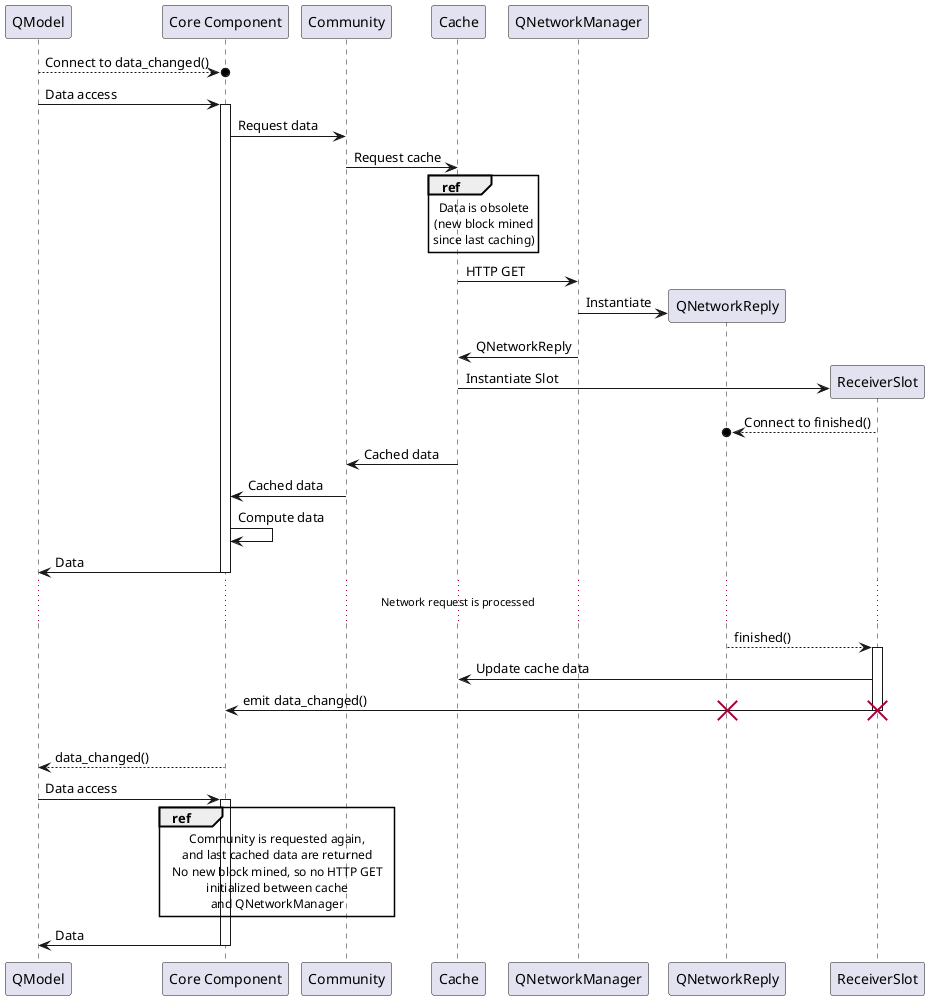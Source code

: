 @startuml

QModel -->o "Core Component" : Connect to data_changed()
QModel -> "Core Component" : Data access
activate "Core Component"
"Core Component" -> Community : Request data
Community -> Cache : Request cache
ref over Cache
Data is obsolete
(new block mined
since last caching)
end ref
Cache -> QNetworkManager : HTTP GET
create QNetworkReply
QNetworkManager -> QNetworkReply : Instantiate
Cache <- QNetworkManager : QNetworkReply
create ReceiverSlot
Cache -> ReceiverSlot : Instantiate Slot
QNetworkReply o<-- ReceiverSlot : Connect to finished()
Community <- Cache : Cached data
"Core Component" <- Community : Cached data
"Core Component" -> "Core Component" : Compute data
QModel <- "Core Component" : Data
deactivate "Core Component"

...Network request is processed...

ReceiverSlot <-- QNetworkReply  : finished()
activate ReceiverSlot
ReceiverSlot -> Cache : Update cache data
ReceiverSlot -> "Core Component" : emit data_changed()
deactivate ReceiverSlot
destroy ReceiverSlot
destroy QNetworkReply
|||
QModel <-- "Core Component" : data_changed()
QModel -> "Core Component" : Data access
activate "Core Component"
ref over "Core Component", Community
Community is requested again,
and last cached data are returned
No new block mined, so no HTTP GET
initialized between cache
and QNetworkManager
end ref
QModel <- "Core Component" : Data
deactivate "Core Component"


@enduml